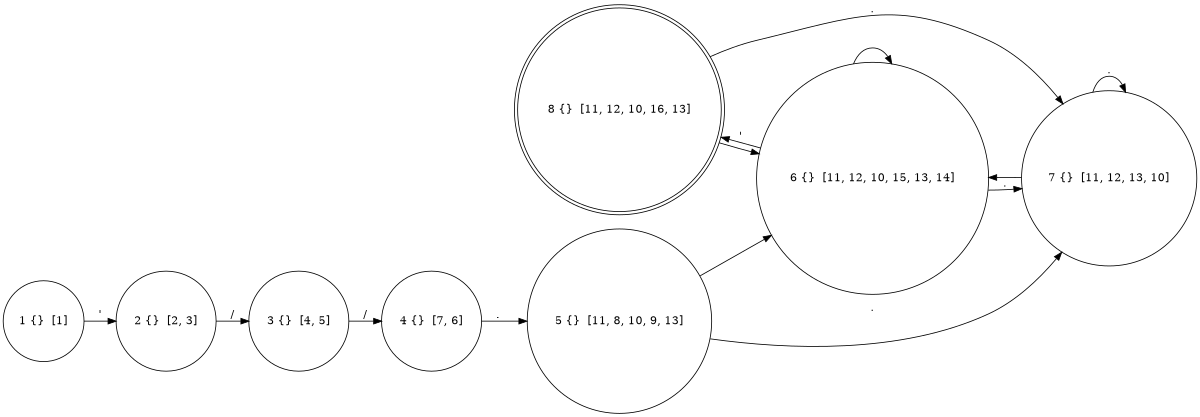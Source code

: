 digraph {
  rankdir=LR;
  size="8,5"
  node[shape=doublecircle,label=""]; 8;
  node[shape=circle,label=""];
  4[label="4 {}  [7, 6]"];
  8[label="8 {}  [11, 12, 10, 16, 13]"];
  1[label="1 {}  [1]"];
  5[label="5 {}  [11, 8, 10, 9, 13]"];
  2[label="2 {}  [2, 3]"];
  6[label="6 {}  [11, 12, 10, 15, 13, 14]"];
  7[label="7 {}  [11, 12, 13, 10]"];
  3[label="3 {}  [4, 5]"];
  4 -> 5[label="."];
  8 -> 7[label="."];
  8 -> 6[label="
"];
  1 -> 2[label="'"];
  5 -> 7[label="."];
  5 -> 6[label="
"];
  2 -> 3[label="/"];
  6 -> 6[label="
"];
  6 -> 8[label="'"];
  6 -> 7[label="."];
  7 -> 7[label="."];
  7 -> 6[label="
"];
  3 -> 4[label="/"];
}